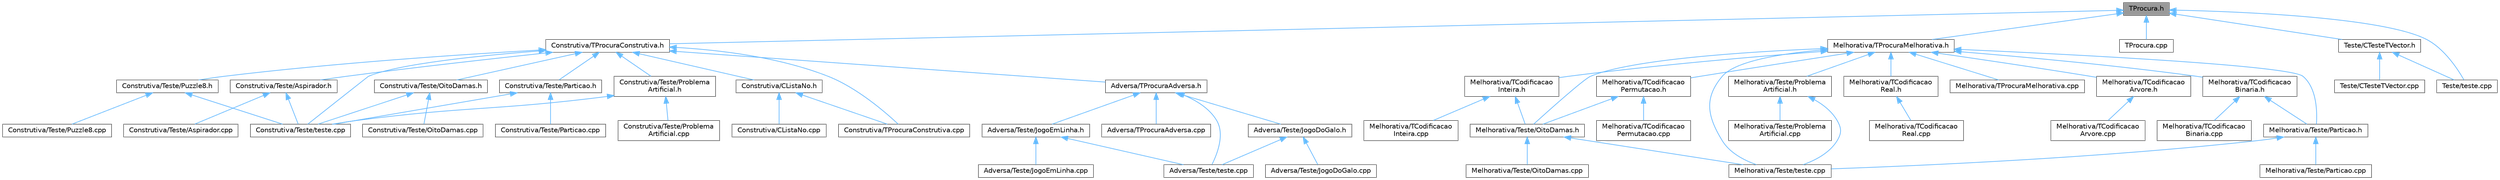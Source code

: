 digraph "TProcura.h"
{
 // LATEX_PDF_SIZE
  bgcolor="transparent";
  edge [fontname=Helvetica,fontsize=10,labelfontname=Helvetica,labelfontsize=10];
  node [fontname=Helvetica,fontsize=10,shape=box,height=0.2,width=0.4];
  Node1 [id="Node000001",label="TProcura.h",height=0.2,width=0.4,color="gray40", fillcolor="grey60", style="filled", fontcolor="black",tooltip=" "];
  Node1 -> Node2 [id="edge61_Node000001_Node000002",dir="back",color="steelblue1",style="solid",tooltip=" "];
  Node2 [id="Node000002",label="Construtiva/TProcuraConstrutiva.h",height=0.2,width=0.4,color="grey40", fillcolor="white", style="filled",URL="$TProcuraConstrutiva_8h.html",tooltip=" "];
  Node2 -> Node3 [id="edge62_Node000002_Node000003",dir="back",color="steelblue1",style="solid",tooltip=" "];
  Node3 [id="Node000003",label="Adversa/TProcuraAdversa.h",height=0.2,width=0.4,color="grey40", fillcolor="white", style="filled",URL="$TProcuraAdversa_8h.html",tooltip=" "];
  Node3 -> Node4 [id="edge63_Node000003_Node000004",dir="back",color="steelblue1",style="solid",tooltip=" "];
  Node4 [id="Node000004",label="Adversa/TProcuraAdversa.cpp",height=0.2,width=0.4,color="grey40", fillcolor="white", style="filled",URL="$TProcuraAdversa_8cpp.html",tooltip=" "];
  Node3 -> Node5 [id="edge64_Node000003_Node000005",dir="back",color="steelblue1",style="solid",tooltip=" "];
  Node5 [id="Node000005",label="Adversa/Teste/JogoDoGalo.h",height=0.2,width=0.4,color="grey40", fillcolor="white", style="filled",URL="$JogoDoGalo_8h.html",tooltip=" "];
  Node5 -> Node6 [id="edge65_Node000005_Node000006",dir="back",color="steelblue1",style="solid",tooltip=" "];
  Node6 [id="Node000006",label="Adversa/Teste/JogoDoGalo.cpp",height=0.2,width=0.4,color="grey40", fillcolor="white", style="filled",URL="$JogoDoGalo_8cpp.html",tooltip=" "];
  Node5 -> Node7 [id="edge66_Node000005_Node000007",dir="back",color="steelblue1",style="solid",tooltip=" "];
  Node7 [id="Node000007",label="Adversa/Teste/teste.cpp",height=0.2,width=0.4,color="grey40", fillcolor="white", style="filled",URL="$Adversa_2Teste_2teste_8cpp.html",tooltip=" "];
  Node3 -> Node8 [id="edge67_Node000003_Node000008",dir="back",color="steelblue1",style="solid",tooltip=" "];
  Node8 [id="Node000008",label="Adversa/Teste/JogoEmLinha.h",height=0.2,width=0.4,color="grey40", fillcolor="white", style="filled",URL="$JogoEmLinha_8h.html",tooltip=" "];
  Node8 -> Node9 [id="edge68_Node000008_Node000009",dir="back",color="steelblue1",style="solid",tooltip=" "];
  Node9 [id="Node000009",label="Adversa/Teste/JogoEmLinha.cpp",height=0.2,width=0.4,color="grey40", fillcolor="white", style="filled",URL="$JogoEmLinha_8cpp.html",tooltip=" "];
  Node8 -> Node7 [id="edge69_Node000008_Node000007",dir="back",color="steelblue1",style="solid",tooltip=" "];
  Node3 -> Node7 [id="edge70_Node000003_Node000007",dir="back",color="steelblue1",style="solid",tooltip=" "];
  Node2 -> Node10 [id="edge71_Node000002_Node000010",dir="back",color="steelblue1",style="solid",tooltip=" "];
  Node10 [id="Node000010",label="Construtiva/CListaNo.h",height=0.2,width=0.4,color="grey40", fillcolor="white", style="filled",URL="$CListaNo_8h.html",tooltip=" "];
  Node10 -> Node11 [id="edge72_Node000010_Node000011",dir="back",color="steelblue1",style="solid",tooltip=" "];
  Node11 [id="Node000011",label="Construtiva/CListaNo.cpp",height=0.2,width=0.4,color="grey40", fillcolor="white", style="filled",URL="$CListaNo_8cpp.html",tooltip=" "];
  Node10 -> Node12 [id="edge73_Node000010_Node000012",dir="back",color="steelblue1",style="solid",tooltip=" "];
  Node12 [id="Node000012",label="Construtiva/TProcuraConstrutiva.cpp",height=0.2,width=0.4,color="grey40", fillcolor="white", style="filled",URL="$TProcuraConstrutiva_8cpp.html",tooltip=" "];
  Node2 -> Node12 [id="edge74_Node000002_Node000012",dir="back",color="steelblue1",style="solid",tooltip=" "];
  Node2 -> Node13 [id="edge75_Node000002_Node000013",dir="back",color="steelblue1",style="solid",tooltip=" "];
  Node13 [id="Node000013",label="Construtiva/Teste/Aspirador.h",height=0.2,width=0.4,color="grey40", fillcolor="white", style="filled",URL="$Aspirador_8h.html",tooltip=" "];
  Node13 -> Node14 [id="edge76_Node000013_Node000014",dir="back",color="steelblue1",style="solid",tooltip=" "];
  Node14 [id="Node000014",label="Construtiva/Teste/Aspirador.cpp",height=0.2,width=0.4,color="grey40", fillcolor="white", style="filled",URL="$Aspirador_8cpp.html",tooltip=" "];
  Node13 -> Node15 [id="edge77_Node000013_Node000015",dir="back",color="steelblue1",style="solid",tooltip=" "];
  Node15 [id="Node000015",label="Construtiva/Teste/teste.cpp",height=0.2,width=0.4,color="grey40", fillcolor="white", style="filled",URL="$Construtiva_2Teste_2teste_8cpp.html",tooltip=" "];
  Node2 -> Node16 [id="edge78_Node000002_Node000016",dir="back",color="steelblue1",style="solid",tooltip=" "];
  Node16 [id="Node000016",label="Construtiva/Teste/OitoDamas.h",height=0.2,width=0.4,color="grey40", fillcolor="white", style="filled",URL="$Construtiva_2Teste_2OitoDamas_8h.html",tooltip=" "];
  Node16 -> Node17 [id="edge79_Node000016_Node000017",dir="back",color="steelblue1",style="solid",tooltip=" "];
  Node17 [id="Node000017",label="Construtiva/Teste/OitoDamas.cpp",height=0.2,width=0.4,color="grey40", fillcolor="white", style="filled",URL="$Construtiva_2Teste_2OitoDamas_8cpp.html",tooltip=" "];
  Node16 -> Node15 [id="edge80_Node000016_Node000015",dir="back",color="steelblue1",style="solid",tooltip=" "];
  Node2 -> Node18 [id="edge81_Node000002_Node000018",dir="back",color="steelblue1",style="solid",tooltip=" "];
  Node18 [id="Node000018",label="Construtiva/Teste/Particao.h",height=0.2,width=0.4,color="grey40", fillcolor="white", style="filled",URL="$Construtiva_2Teste_2Particao_8h.html",tooltip=" "];
  Node18 -> Node19 [id="edge82_Node000018_Node000019",dir="back",color="steelblue1",style="solid",tooltip=" "];
  Node19 [id="Node000019",label="Construtiva/Teste/Particao.cpp",height=0.2,width=0.4,color="grey40", fillcolor="white", style="filled",URL="$Construtiva_2Teste_2Particao_8cpp.html",tooltip=" "];
  Node18 -> Node15 [id="edge83_Node000018_Node000015",dir="back",color="steelblue1",style="solid",tooltip=" "];
  Node2 -> Node20 [id="edge84_Node000002_Node000020",dir="back",color="steelblue1",style="solid",tooltip=" "];
  Node20 [id="Node000020",label="Construtiva/Teste/Problema\lArtificial.h",height=0.2,width=0.4,color="grey40", fillcolor="white", style="filled",URL="$Construtiva_2Teste_2ProblemaArtificial_8h.html",tooltip=" "];
  Node20 -> Node21 [id="edge85_Node000020_Node000021",dir="back",color="steelblue1",style="solid",tooltip=" "];
  Node21 [id="Node000021",label="Construtiva/Teste/Problema\lArtificial.cpp",height=0.2,width=0.4,color="grey40", fillcolor="white", style="filled",URL="$Construtiva_2Teste_2ProblemaArtificial_8cpp.html",tooltip=" "];
  Node20 -> Node15 [id="edge86_Node000020_Node000015",dir="back",color="steelblue1",style="solid",tooltip=" "];
  Node2 -> Node22 [id="edge87_Node000002_Node000022",dir="back",color="steelblue1",style="solid",tooltip=" "];
  Node22 [id="Node000022",label="Construtiva/Teste/Puzzle8.h",height=0.2,width=0.4,color="grey40", fillcolor="white", style="filled",URL="$Puzzle8_8h.html",tooltip=" "];
  Node22 -> Node23 [id="edge88_Node000022_Node000023",dir="back",color="steelblue1",style="solid",tooltip=" "];
  Node23 [id="Node000023",label="Construtiva/Teste/Puzzle8.cpp",height=0.2,width=0.4,color="grey40", fillcolor="white", style="filled",URL="$Puzzle8_8cpp.html",tooltip=" "];
  Node22 -> Node15 [id="edge89_Node000022_Node000015",dir="back",color="steelblue1",style="solid",tooltip=" "];
  Node2 -> Node15 [id="edge90_Node000002_Node000015",dir="back",color="steelblue1",style="solid",tooltip=" "];
  Node1 -> Node24 [id="edge91_Node000001_Node000024",dir="back",color="steelblue1",style="solid",tooltip=" "];
  Node24 [id="Node000024",label="Melhorativa/TProcuraMelhorativa.h",height=0.2,width=0.4,color="grey40", fillcolor="white", style="filled",URL="$TProcuraMelhorativa_8h.html",tooltip=" "];
  Node24 -> Node25 [id="edge92_Node000024_Node000025",dir="back",color="steelblue1",style="solid",tooltip=" "];
  Node25 [id="Node000025",label="Melhorativa/TCodificacao\lArvore.h",height=0.2,width=0.4,color="grey40", fillcolor="white", style="filled",URL="$TCodificacaoArvore_8h.html",tooltip=" "];
  Node25 -> Node26 [id="edge93_Node000025_Node000026",dir="back",color="steelblue1",style="solid",tooltip=" "];
  Node26 [id="Node000026",label="Melhorativa/TCodificacao\lArvore.cpp",height=0.2,width=0.4,color="grey40", fillcolor="white", style="filled",URL="$TCodificacaoArvore_8cpp.html",tooltip=" "];
  Node24 -> Node27 [id="edge94_Node000024_Node000027",dir="back",color="steelblue1",style="solid",tooltip=" "];
  Node27 [id="Node000027",label="Melhorativa/TCodificacao\lBinaria.h",height=0.2,width=0.4,color="grey40", fillcolor="white", style="filled",URL="$TCodificacaoBinaria_8h.html",tooltip=" "];
  Node27 -> Node28 [id="edge95_Node000027_Node000028",dir="back",color="steelblue1",style="solid",tooltip=" "];
  Node28 [id="Node000028",label="Melhorativa/TCodificacao\lBinaria.cpp",height=0.2,width=0.4,color="grey40", fillcolor="white", style="filled",URL="$TCodificacaoBinaria_8cpp.html",tooltip=" "];
  Node27 -> Node29 [id="edge96_Node000027_Node000029",dir="back",color="steelblue1",style="solid",tooltip=" "];
  Node29 [id="Node000029",label="Melhorativa/Teste/Particao.h",height=0.2,width=0.4,color="grey40", fillcolor="white", style="filled",URL="$Melhorativa_2Teste_2Particao_8h.html",tooltip=" "];
  Node29 -> Node30 [id="edge97_Node000029_Node000030",dir="back",color="steelblue1",style="solid",tooltip=" "];
  Node30 [id="Node000030",label="Melhorativa/Teste/Particao.cpp",height=0.2,width=0.4,color="grey40", fillcolor="white", style="filled",URL="$Melhorativa_2Teste_2Particao_8cpp.html",tooltip=" "];
  Node29 -> Node31 [id="edge98_Node000029_Node000031",dir="back",color="steelblue1",style="solid",tooltip=" "];
  Node31 [id="Node000031",label="Melhorativa/Teste/teste.cpp",height=0.2,width=0.4,color="grey40", fillcolor="white", style="filled",URL="$Melhorativa_2Teste_2teste_8cpp.html",tooltip=" "];
  Node24 -> Node32 [id="edge99_Node000024_Node000032",dir="back",color="steelblue1",style="solid",tooltip=" "];
  Node32 [id="Node000032",label="Melhorativa/TCodificacao\lInteira.h",height=0.2,width=0.4,color="grey40", fillcolor="white", style="filled",URL="$TCodificacaoInteira_8h.html",tooltip=" "];
  Node32 -> Node33 [id="edge100_Node000032_Node000033",dir="back",color="steelblue1",style="solid",tooltip=" "];
  Node33 [id="Node000033",label="Melhorativa/TCodificacao\lInteira.cpp",height=0.2,width=0.4,color="grey40", fillcolor="white", style="filled",URL="$TCodificacaoInteira_8cpp.html",tooltip=" "];
  Node32 -> Node34 [id="edge101_Node000032_Node000034",dir="back",color="steelblue1",style="solid",tooltip=" "];
  Node34 [id="Node000034",label="Melhorativa/Teste/OitoDamas.h",height=0.2,width=0.4,color="grey40", fillcolor="white", style="filled",URL="$Melhorativa_2Teste_2OitoDamas_8h.html",tooltip=" "];
  Node34 -> Node35 [id="edge102_Node000034_Node000035",dir="back",color="steelblue1",style="solid",tooltip=" "];
  Node35 [id="Node000035",label="Melhorativa/Teste/OitoDamas.cpp",height=0.2,width=0.4,color="grey40", fillcolor="white", style="filled",URL="$Melhorativa_2Teste_2OitoDamas_8cpp.html",tooltip=" "];
  Node34 -> Node31 [id="edge103_Node000034_Node000031",dir="back",color="steelblue1",style="solid",tooltip=" "];
  Node24 -> Node36 [id="edge104_Node000024_Node000036",dir="back",color="steelblue1",style="solid",tooltip=" "];
  Node36 [id="Node000036",label="Melhorativa/TCodificacao\lPermutacao.h",height=0.2,width=0.4,color="grey40", fillcolor="white", style="filled",URL="$TCodificacaoPermutacao_8h.html",tooltip=" "];
  Node36 -> Node37 [id="edge105_Node000036_Node000037",dir="back",color="steelblue1",style="solid",tooltip=" "];
  Node37 [id="Node000037",label="Melhorativa/TCodificacao\lPermutacao.cpp",height=0.2,width=0.4,color="grey40", fillcolor="white", style="filled",URL="$TCodificacaoPermutacao_8cpp.html",tooltip=" "];
  Node36 -> Node34 [id="edge106_Node000036_Node000034",dir="back",color="steelblue1",style="solid",tooltip=" "];
  Node24 -> Node38 [id="edge107_Node000024_Node000038",dir="back",color="steelblue1",style="solid",tooltip=" "];
  Node38 [id="Node000038",label="Melhorativa/TCodificacao\lReal.h",height=0.2,width=0.4,color="grey40", fillcolor="white", style="filled",URL="$TCodificacaoReal_8h.html",tooltip=" "];
  Node38 -> Node39 [id="edge108_Node000038_Node000039",dir="back",color="steelblue1",style="solid",tooltip=" "];
  Node39 [id="Node000039",label="Melhorativa/TCodificacao\lReal.cpp",height=0.2,width=0.4,color="grey40", fillcolor="white", style="filled",URL="$TCodificacaoReal_8cpp.html",tooltip=" "];
  Node24 -> Node40 [id="edge109_Node000024_Node000040",dir="back",color="steelblue1",style="solid",tooltip=" "];
  Node40 [id="Node000040",label="Melhorativa/TProcuraMelhorativa.cpp",height=0.2,width=0.4,color="grey40", fillcolor="white", style="filled",URL="$TProcuraMelhorativa_8cpp.html",tooltip=" "];
  Node24 -> Node34 [id="edge110_Node000024_Node000034",dir="back",color="steelblue1",style="solid",tooltip=" "];
  Node24 -> Node29 [id="edge111_Node000024_Node000029",dir="back",color="steelblue1",style="solid",tooltip=" "];
  Node24 -> Node41 [id="edge112_Node000024_Node000041",dir="back",color="steelblue1",style="solid",tooltip=" "];
  Node41 [id="Node000041",label="Melhorativa/Teste/Problema\lArtificial.h",height=0.2,width=0.4,color="grey40", fillcolor="white", style="filled",URL="$Melhorativa_2Teste_2ProblemaArtificial_8h.html",tooltip=" "];
  Node41 -> Node42 [id="edge113_Node000041_Node000042",dir="back",color="steelblue1",style="solid",tooltip=" "];
  Node42 [id="Node000042",label="Melhorativa/Teste/Problema\lArtificial.cpp",height=0.2,width=0.4,color="grey40", fillcolor="white", style="filled",URL="$Melhorativa_2Teste_2ProblemaArtificial_8cpp.html",tooltip=" "];
  Node41 -> Node31 [id="edge114_Node000041_Node000031",dir="back",color="steelblue1",style="solid",tooltip=" "];
  Node24 -> Node31 [id="edge115_Node000024_Node000031",dir="back",color="steelblue1",style="solid",tooltip=" "];
  Node1 -> Node43 [id="edge116_Node000001_Node000043",dir="back",color="steelblue1",style="solid",tooltip=" "];
  Node43 [id="Node000043",label="TProcura.cpp",height=0.2,width=0.4,color="grey40", fillcolor="white", style="filled",URL="$TProcura_8cpp.html",tooltip=" "];
  Node1 -> Node44 [id="edge117_Node000001_Node000044",dir="back",color="steelblue1",style="solid",tooltip=" "];
  Node44 [id="Node000044",label="Teste/CTesteTVector.h",height=0.2,width=0.4,color="grey40", fillcolor="white", style="filled",URL="$CTesteTVector_8h.html",tooltip=" "];
  Node44 -> Node45 [id="edge118_Node000044_Node000045",dir="back",color="steelblue1",style="solid",tooltip=" "];
  Node45 [id="Node000045",label="Teste/CTesteTVector.cpp",height=0.2,width=0.4,color="grey40", fillcolor="white", style="filled",URL="$CTesteTVector_8cpp.html",tooltip=" "];
  Node44 -> Node46 [id="edge119_Node000044_Node000046",dir="back",color="steelblue1",style="solid",tooltip=" "];
  Node46 [id="Node000046",label="Teste/teste.cpp",height=0.2,width=0.4,color="grey40", fillcolor="white", style="filled",URL="$Teste_2teste_8cpp.html",tooltip=" "];
  Node1 -> Node46 [id="edge120_Node000001_Node000046",dir="back",color="steelblue1",style="solid",tooltip=" "];
}
